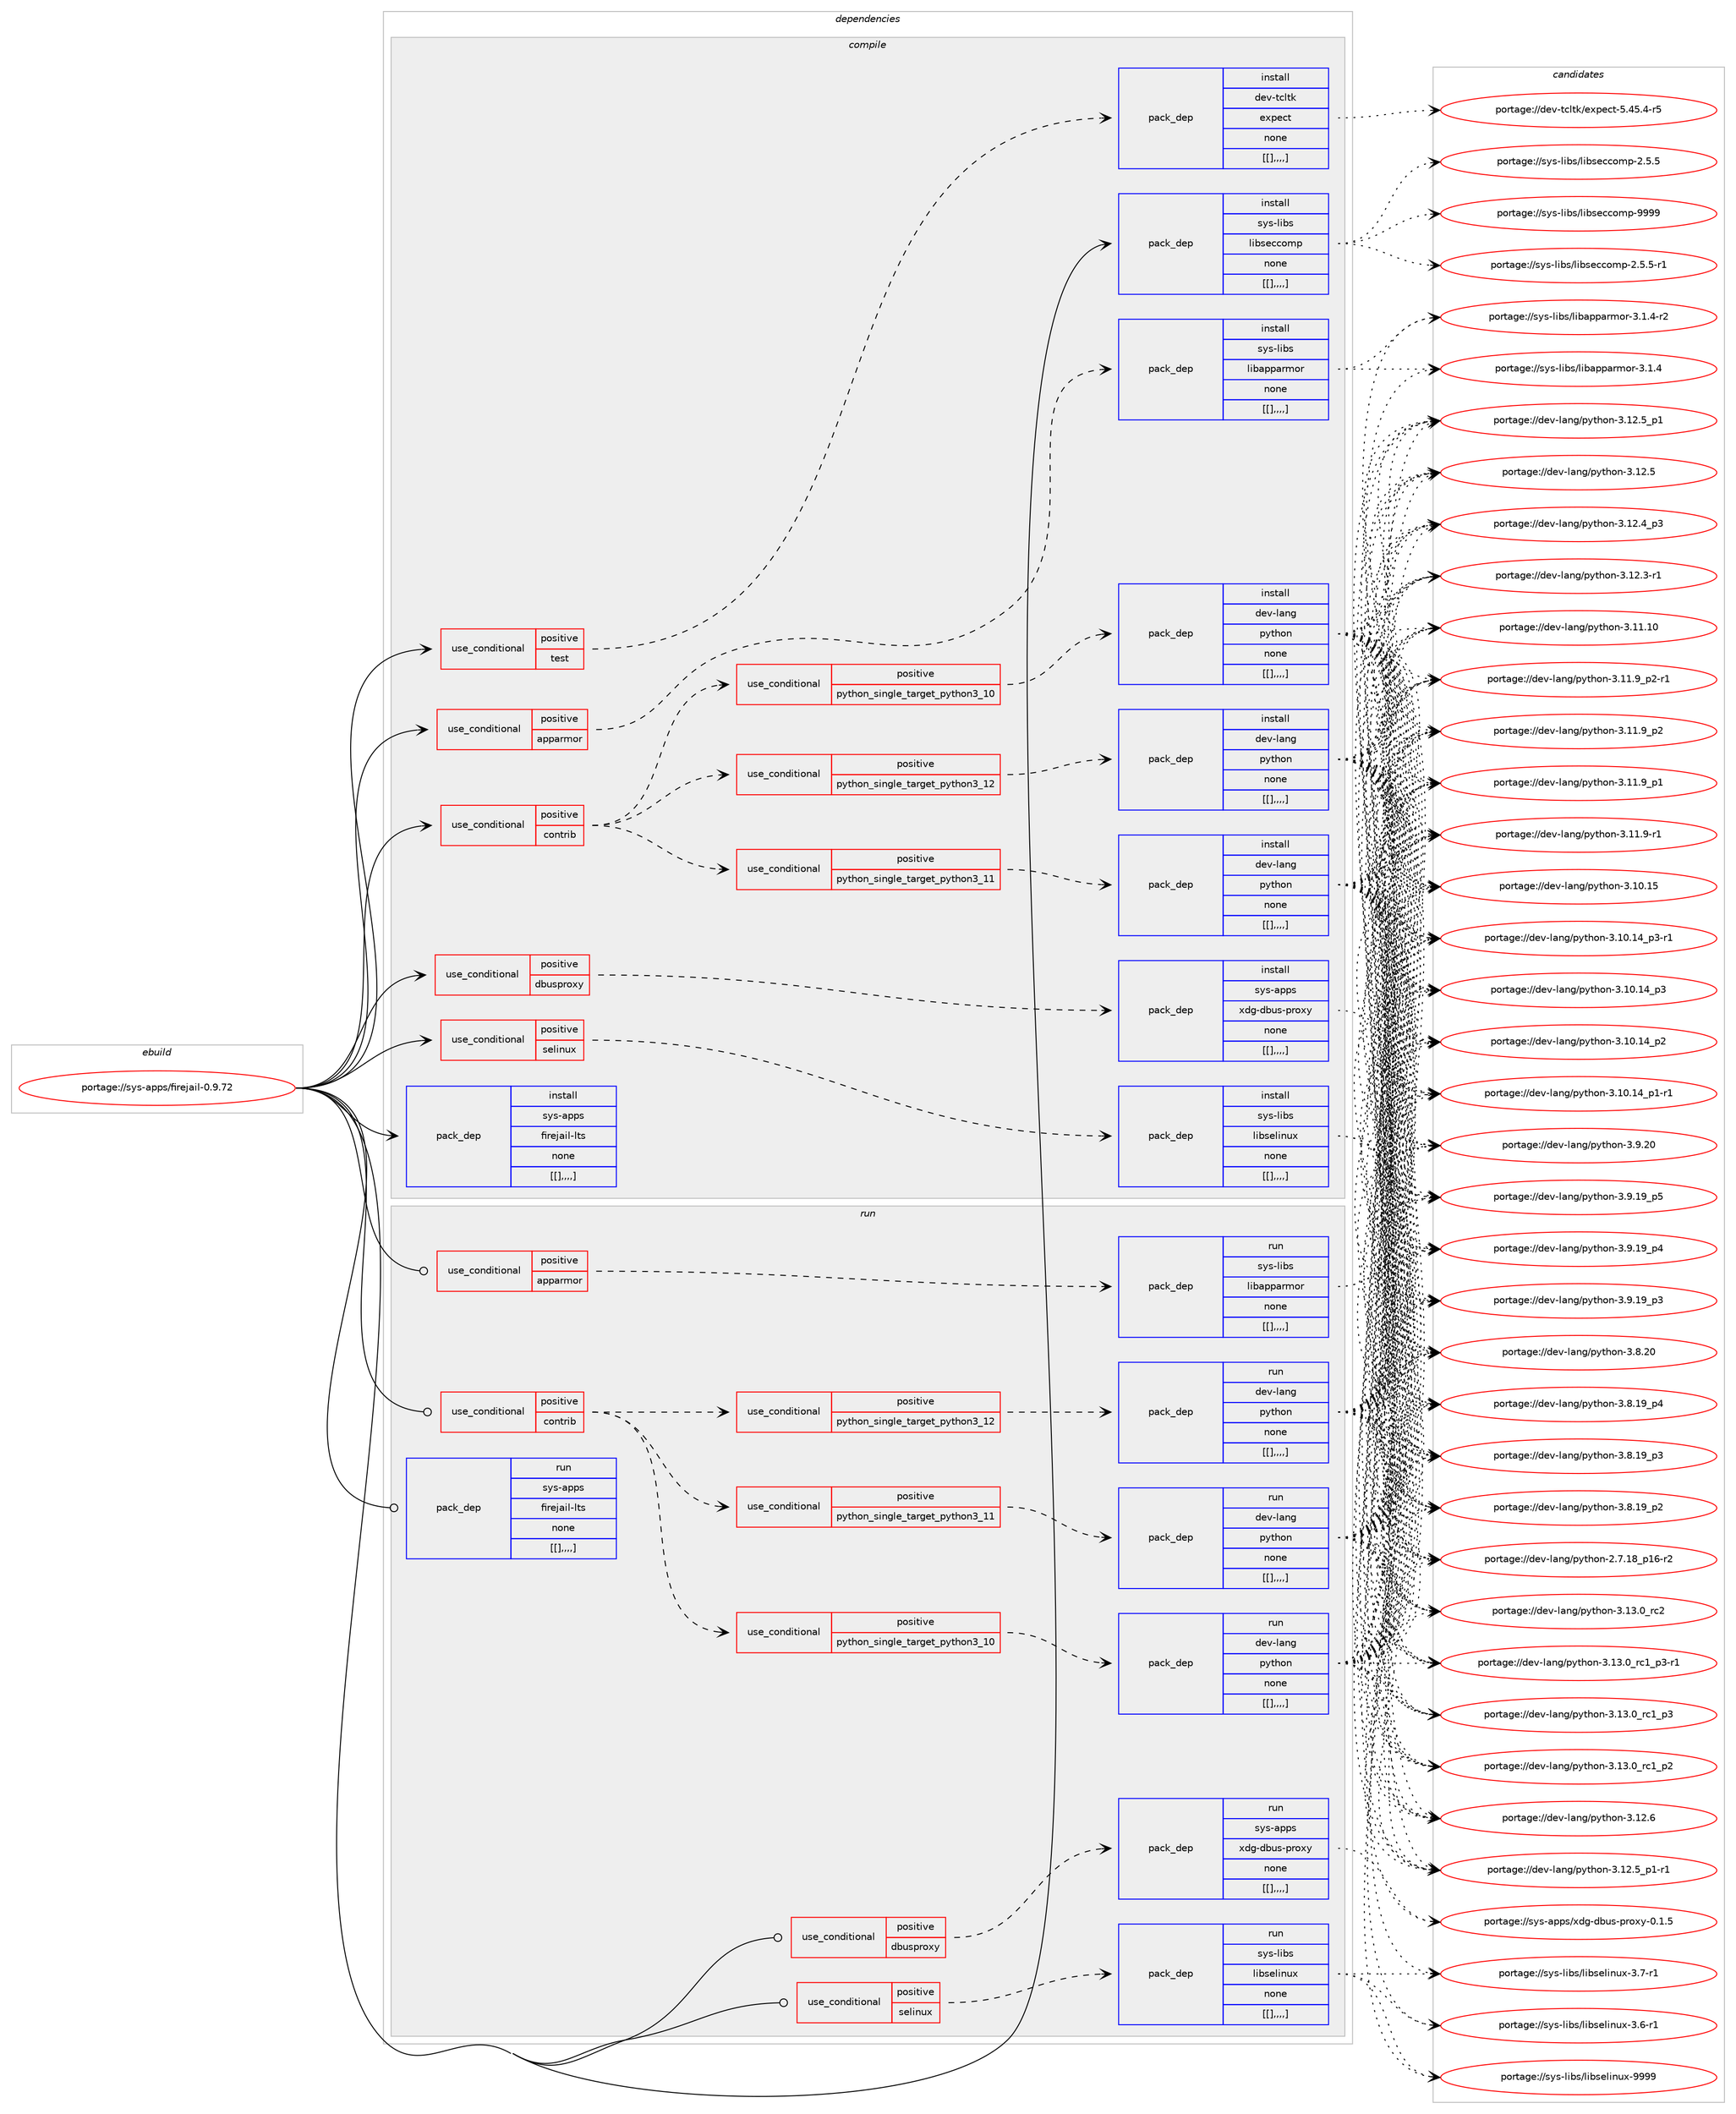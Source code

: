 digraph prolog {

# *************
# Graph options
# *************

newrank=true;
concentrate=true;
compound=true;
graph [rankdir=LR,fontname=Helvetica,fontsize=10,ranksep=1.5];#, ranksep=2.5, nodesep=0.2];
edge  [arrowhead=vee];
node  [fontname=Helvetica,fontsize=10];

# **********
# The ebuild
# **********

subgraph cluster_leftcol {
color=gray;
label=<<i>ebuild</i>>;
id [label="portage://sys-apps/firejail-0.9.72", color=red, width=4, href="../sys-apps/firejail-0.9.72.svg"];
}

# ****************
# The dependencies
# ****************

subgraph cluster_midcol {
color=gray;
label=<<i>dependencies</i>>;
subgraph cluster_compile {
fillcolor="#eeeeee";
style=filled;
label=<<i>compile</i>>;
subgraph cond114708 {
dependency435465 [label=<<TABLE BORDER="0" CELLBORDER="1" CELLSPACING="0" CELLPADDING="4"><TR><TD ROWSPAN="3" CELLPADDING="10">use_conditional</TD></TR><TR><TD>positive</TD></TR><TR><TD>apparmor</TD></TR></TABLE>>, shape=none, color=red];
subgraph pack317706 {
dependency435466 [label=<<TABLE BORDER="0" CELLBORDER="1" CELLSPACING="0" CELLPADDING="4" WIDTH="220"><TR><TD ROWSPAN="6" CELLPADDING="30">pack_dep</TD></TR><TR><TD WIDTH="110">install</TD></TR><TR><TD>sys-libs</TD></TR><TR><TD>libapparmor</TD></TR><TR><TD>none</TD></TR><TR><TD>[[],,,,]</TD></TR></TABLE>>, shape=none, color=blue];
}
dependency435465:e -> dependency435466:w [weight=20,style="dashed",arrowhead="vee"];
}
id:e -> dependency435465:w [weight=20,style="solid",arrowhead="vee"];
subgraph cond114709 {
dependency435467 [label=<<TABLE BORDER="0" CELLBORDER="1" CELLSPACING="0" CELLPADDING="4"><TR><TD ROWSPAN="3" CELLPADDING="10">use_conditional</TD></TR><TR><TD>positive</TD></TR><TR><TD>contrib</TD></TR></TABLE>>, shape=none, color=red];
subgraph cond114710 {
dependency435468 [label=<<TABLE BORDER="0" CELLBORDER="1" CELLSPACING="0" CELLPADDING="4"><TR><TD ROWSPAN="3" CELLPADDING="10">use_conditional</TD></TR><TR><TD>positive</TD></TR><TR><TD>python_single_target_python3_10</TD></TR></TABLE>>, shape=none, color=red];
subgraph pack317707 {
dependency435469 [label=<<TABLE BORDER="0" CELLBORDER="1" CELLSPACING="0" CELLPADDING="4" WIDTH="220"><TR><TD ROWSPAN="6" CELLPADDING="30">pack_dep</TD></TR><TR><TD WIDTH="110">install</TD></TR><TR><TD>dev-lang</TD></TR><TR><TD>python</TD></TR><TR><TD>none</TD></TR><TR><TD>[[],,,,]</TD></TR></TABLE>>, shape=none, color=blue];
}
dependency435468:e -> dependency435469:w [weight=20,style="dashed",arrowhead="vee"];
}
dependency435467:e -> dependency435468:w [weight=20,style="dashed",arrowhead="vee"];
subgraph cond114711 {
dependency435470 [label=<<TABLE BORDER="0" CELLBORDER="1" CELLSPACING="0" CELLPADDING="4"><TR><TD ROWSPAN="3" CELLPADDING="10">use_conditional</TD></TR><TR><TD>positive</TD></TR><TR><TD>python_single_target_python3_11</TD></TR></TABLE>>, shape=none, color=red];
subgraph pack317708 {
dependency435471 [label=<<TABLE BORDER="0" CELLBORDER="1" CELLSPACING="0" CELLPADDING="4" WIDTH="220"><TR><TD ROWSPAN="6" CELLPADDING="30">pack_dep</TD></TR><TR><TD WIDTH="110">install</TD></TR><TR><TD>dev-lang</TD></TR><TR><TD>python</TD></TR><TR><TD>none</TD></TR><TR><TD>[[],,,,]</TD></TR></TABLE>>, shape=none, color=blue];
}
dependency435470:e -> dependency435471:w [weight=20,style="dashed",arrowhead="vee"];
}
dependency435467:e -> dependency435470:w [weight=20,style="dashed",arrowhead="vee"];
subgraph cond114712 {
dependency435472 [label=<<TABLE BORDER="0" CELLBORDER="1" CELLSPACING="0" CELLPADDING="4"><TR><TD ROWSPAN="3" CELLPADDING="10">use_conditional</TD></TR><TR><TD>positive</TD></TR><TR><TD>python_single_target_python3_12</TD></TR></TABLE>>, shape=none, color=red];
subgraph pack317709 {
dependency435473 [label=<<TABLE BORDER="0" CELLBORDER="1" CELLSPACING="0" CELLPADDING="4" WIDTH="220"><TR><TD ROWSPAN="6" CELLPADDING="30">pack_dep</TD></TR><TR><TD WIDTH="110">install</TD></TR><TR><TD>dev-lang</TD></TR><TR><TD>python</TD></TR><TR><TD>none</TD></TR><TR><TD>[[],,,,]</TD></TR></TABLE>>, shape=none, color=blue];
}
dependency435472:e -> dependency435473:w [weight=20,style="dashed",arrowhead="vee"];
}
dependency435467:e -> dependency435472:w [weight=20,style="dashed",arrowhead="vee"];
}
id:e -> dependency435467:w [weight=20,style="solid",arrowhead="vee"];
subgraph cond114713 {
dependency435474 [label=<<TABLE BORDER="0" CELLBORDER="1" CELLSPACING="0" CELLPADDING="4"><TR><TD ROWSPAN="3" CELLPADDING="10">use_conditional</TD></TR><TR><TD>positive</TD></TR><TR><TD>dbusproxy</TD></TR></TABLE>>, shape=none, color=red];
subgraph pack317710 {
dependency435475 [label=<<TABLE BORDER="0" CELLBORDER="1" CELLSPACING="0" CELLPADDING="4" WIDTH="220"><TR><TD ROWSPAN="6" CELLPADDING="30">pack_dep</TD></TR><TR><TD WIDTH="110">install</TD></TR><TR><TD>sys-apps</TD></TR><TR><TD>xdg-dbus-proxy</TD></TR><TR><TD>none</TD></TR><TR><TD>[[],,,,]</TD></TR></TABLE>>, shape=none, color=blue];
}
dependency435474:e -> dependency435475:w [weight=20,style="dashed",arrowhead="vee"];
}
id:e -> dependency435474:w [weight=20,style="solid",arrowhead="vee"];
subgraph cond114714 {
dependency435476 [label=<<TABLE BORDER="0" CELLBORDER="1" CELLSPACING="0" CELLPADDING="4"><TR><TD ROWSPAN="3" CELLPADDING="10">use_conditional</TD></TR><TR><TD>positive</TD></TR><TR><TD>selinux</TD></TR></TABLE>>, shape=none, color=red];
subgraph pack317711 {
dependency435477 [label=<<TABLE BORDER="0" CELLBORDER="1" CELLSPACING="0" CELLPADDING="4" WIDTH="220"><TR><TD ROWSPAN="6" CELLPADDING="30">pack_dep</TD></TR><TR><TD WIDTH="110">install</TD></TR><TR><TD>sys-libs</TD></TR><TR><TD>libselinux</TD></TR><TR><TD>none</TD></TR><TR><TD>[[],,,,]</TD></TR></TABLE>>, shape=none, color=blue];
}
dependency435476:e -> dependency435477:w [weight=20,style="dashed",arrowhead="vee"];
}
id:e -> dependency435476:w [weight=20,style="solid",arrowhead="vee"];
subgraph cond114715 {
dependency435478 [label=<<TABLE BORDER="0" CELLBORDER="1" CELLSPACING="0" CELLPADDING="4"><TR><TD ROWSPAN="3" CELLPADDING="10">use_conditional</TD></TR><TR><TD>positive</TD></TR><TR><TD>test</TD></TR></TABLE>>, shape=none, color=red];
subgraph pack317712 {
dependency435479 [label=<<TABLE BORDER="0" CELLBORDER="1" CELLSPACING="0" CELLPADDING="4" WIDTH="220"><TR><TD ROWSPAN="6" CELLPADDING="30">pack_dep</TD></TR><TR><TD WIDTH="110">install</TD></TR><TR><TD>dev-tcltk</TD></TR><TR><TD>expect</TD></TR><TR><TD>none</TD></TR><TR><TD>[[],,,,]</TD></TR></TABLE>>, shape=none, color=blue];
}
dependency435478:e -> dependency435479:w [weight=20,style="dashed",arrowhead="vee"];
}
id:e -> dependency435478:w [weight=20,style="solid",arrowhead="vee"];
subgraph pack317713 {
dependency435480 [label=<<TABLE BORDER="0" CELLBORDER="1" CELLSPACING="0" CELLPADDING="4" WIDTH="220"><TR><TD ROWSPAN="6" CELLPADDING="30">pack_dep</TD></TR><TR><TD WIDTH="110">install</TD></TR><TR><TD>sys-libs</TD></TR><TR><TD>libseccomp</TD></TR><TR><TD>none</TD></TR><TR><TD>[[],,,,]</TD></TR></TABLE>>, shape=none, color=blue];
}
id:e -> dependency435480:w [weight=20,style="solid",arrowhead="vee"];
subgraph pack317714 {
dependency435481 [label=<<TABLE BORDER="0" CELLBORDER="1" CELLSPACING="0" CELLPADDING="4" WIDTH="220"><TR><TD ROWSPAN="6" CELLPADDING="30">pack_dep</TD></TR><TR><TD WIDTH="110">install</TD></TR><TR><TD>sys-apps</TD></TR><TR><TD>firejail-lts</TD></TR><TR><TD>none</TD></TR><TR><TD>[[],,,,]</TD></TR></TABLE>>, shape=none, color=blue];
}
id:e -> dependency435481:w [weight=20,style="solid",arrowhead="vee"];
}
subgraph cluster_compileandrun {
fillcolor="#eeeeee";
style=filled;
label=<<i>compile and run</i>>;
}
subgraph cluster_run {
fillcolor="#eeeeee";
style=filled;
label=<<i>run</i>>;
subgraph cond114716 {
dependency435482 [label=<<TABLE BORDER="0" CELLBORDER="1" CELLSPACING="0" CELLPADDING="4"><TR><TD ROWSPAN="3" CELLPADDING="10">use_conditional</TD></TR><TR><TD>positive</TD></TR><TR><TD>apparmor</TD></TR></TABLE>>, shape=none, color=red];
subgraph pack317715 {
dependency435483 [label=<<TABLE BORDER="0" CELLBORDER="1" CELLSPACING="0" CELLPADDING="4" WIDTH="220"><TR><TD ROWSPAN="6" CELLPADDING="30">pack_dep</TD></TR><TR><TD WIDTH="110">run</TD></TR><TR><TD>sys-libs</TD></TR><TR><TD>libapparmor</TD></TR><TR><TD>none</TD></TR><TR><TD>[[],,,,]</TD></TR></TABLE>>, shape=none, color=blue];
}
dependency435482:e -> dependency435483:w [weight=20,style="dashed",arrowhead="vee"];
}
id:e -> dependency435482:w [weight=20,style="solid",arrowhead="odot"];
subgraph cond114717 {
dependency435484 [label=<<TABLE BORDER="0" CELLBORDER="1" CELLSPACING="0" CELLPADDING="4"><TR><TD ROWSPAN="3" CELLPADDING="10">use_conditional</TD></TR><TR><TD>positive</TD></TR><TR><TD>contrib</TD></TR></TABLE>>, shape=none, color=red];
subgraph cond114718 {
dependency435485 [label=<<TABLE BORDER="0" CELLBORDER="1" CELLSPACING="0" CELLPADDING="4"><TR><TD ROWSPAN="3" CELLPADDING="10">use_conditional</TD></TR><TR><TD>positive</TD></TR><TR><TD>python_single_target_python3_10</TD></TR></TABLE>>, shape=none, color=red];
subgraph pack317716 {
dependency435486 [label=<<TABLE BORDER="0" CELLBORDER="1" CELLSPACING="0" CELLPADDING="4" WIDTH="220"><TR><TD ROWSPAN="6" CELLPADDING="30">pack_dep</TD></TR><TR><TD WIDTH="110">run</TD></TR><TR><TD>dev-lang</TD></TR><TR><TD>python</TD></TR><TR><TD>none</TD></TR><TR><TD>[[],,,,]</TD></TR></TABLE>>, shape=none, color=blue];
}
dependency435485:e -> dependency435486:w [weight=20,style="dashed",arrowhead="vee"];
}
dependency435484:e -> dependency435485:w [weight=20,style="dashed",arrowhead="vee"];
subgraph cond114719 {
dependency435487 [label=<<TABLE BORDER="0" CELLBORDER="1" CELLSPACING="0" CELLPADDING="4"><TR><TD ROWSPAN="3" CELLPADDING="10">use_conditional</TD></TR><TR><TD>positive</TD></TR><TR><TD>python_single_target_python3_11</TD></TR></TABLE>>, shape=none, color=red];
subgraph pack317717 {
dependency435488 [label=<<TABLE BORDER="0" CELLBORDER="1" CELLSPACING="0" CELLPADDING="4" WIDTH="220"><TR><TD ROWSPAN="6" CELLPADDING="30">pack_dep</TD></TR><TR><TD WIDTH="110">run</TD></TR><TR><TD>dev-lang</TD></TR><TR><TD>python</TD></TR><TR><TD>none</TD></TR><TR><TD>[[],,,,]</TD></TR></TABLE>>, shape=none, color=blue];
}
dependency435487:e -> dependency435488:w [weight=20,style="dashed",arrowhead="vee"];
}
dependency435484:e -> dependency435487:w [weight=20,style="dashed",arrowhead="vee"];
subgraph cond114720 {
dependency435489 [label=<<TABLE BORDER="0" CELLBORDER="1" CELLSPACING="0" CELLPADDING="4"><TR><TD ROWSPAN="3" CELLPADDING="10">use_conditional</TD></TR><TR><TD>positive</TD></TR><TR><TD>python_single_target_python3_12</TD></TR></TABLE>>, shape=none, color=red];
subgraph pack317718 {
dependency435490 [label=<<TABLE BORDER="0" CELLBORDER="1" CELLSPACING="0" CELLPADDING="4" WIDTH="220"><TR><TD ROWSPAN="6" CELLPADDING="30">pack_dep</TD></TR><TR><TD WIDTH="110">run</TD></TR><TR><TD>dev-lang</TD></TR><TR><TD>python</TD></TR><TR><TD>none</TD></TR><TR><TD>[[],,,,]</TD></TR></TABLE>>, shape=none, color=blue];
}
dependency435489:e -> dependency435490:w [weight=20,style="dashed",arrowhead="vee"];
}
dependency435484:e -> dependency435489:w [weight=20,style="dashed",arrowhead="vee"];
}
id:e -> dependency435484:w [weight=20,style="solid",arrowhead="odot"];
subgraph cond114721 {
dependency435491 [label=<<TABLE BORDER="0" CELLBORDER="1" CELLSPACING="0" CELLPADDING="4"><TR><TD ROWSPAN="3" CELLPADDING="10">use_conditional</TD></TR><TR><TD>positive</TD></TR><TR><TD>dbusproxy</TD></TR></TABLE>>, shape=none, color=red];
subgraph pack317719 {
dependency435492 [label=<<TABLE BORDER="0" CELLBORDER="1" CELLSPACING="0" CELLPADDING="4" WIDTH="220"><TR><TD ROWSPAN="6" CELLPADDING="30">pack_dep</TD></TR><TR><TD WIDTH="110">run</TD></TR><TR><TD>sys-apps</TD></TR><TR><TD>xdg-dbus-proxy</TD></TR><TR><TD>none</TD></TR><TR><TD>[[],,,,]</TD></TR></TABLE>>, shape=none, color=blue];
}
dependency435491:e -> dependency435492:w [weight=20,style="dashed",arrowhead="vee"];
}
id:e -> dependency435491:w [weight=20,style="solid",arrowhead="odot"];
subgraph cond114722 {
dependency435493 [label=<<TABLE BORDER="0" CELLBORDER="1" CELLSPACING="0" CELLPADDING="4"><TR><TD ROWSPAN="3" CELLPADDING="10">use_conditional</TD></TR><TR><TD>positive</TD></TR><TR><TD>selinux</TD></TR></TABLE>>, shape=none, color=red];
subgraph pack317720 {
dependency435494 [label=<<TABLE BORDER="0" CELLBORDER="1" CELLSPACING="0" CELLPADDING="4" WIDTH="220"><TR><TD ROWSPAN="6" CELLPADDING="30">pack_dep</TD></TR><TR><TD WIDTH="110">run</TD></TR><TR><TD>sys-libs</TD></TR><TR><TD>libselinux</TD></TR><TR><TD>none</TD></TR><TR><TD>[[],,,,]</TD></TR></TABLE>>, shape=none, color=blue];
}
dependency435493:e -> dependency435494:w [weight=20,style="dashed",arrowhead="vee"];
}
id:e -> dependency435493:w [weight=20,style="solid",arrowhead="odot"];
subgraph pack317721 {
dependency435495 [label=<<TABLE BORDER="0" CELLBORDER="1" CELLSPACING="0" CELLPADDING="4" WIDTH="220"><TR><TD ROWSPAN="6" CELLPADDING="30">pack_dep</TD></TR><TR><TD WIDTH="110">run</TD></TR><TR><TD>sys-apps</TD></TR><TR><TD>firejail-lts</TD></TR><TR><TD>none</TD></TR><TR><TD>[[],,,,]</TD></TR></TABLE>>, shape=none, color=blue];
}
id:e -> dependency435495:w [weight=20,style="solid",arrowhead="odot"];
}
}

# **************
# The candidates
# **************

subgraph cluster_choices {
rank=same;
color=gray;
label=<<i>candidates</i>>;

subgraph choice317706 {
color=black;
nodesep=1;
choice1151211154510810598115471081059897112112971141091111144551464946524511450 [label="portage://sys-libs/libapparmor-3.1.4-r2", color=red, width=4,href="../sys-libs/libapparmor-3.1.4-r2.svg"];
choice115121115451081059811547108105989711211297114109111114455146494652 [label="portage://sys-libs/libapparmor-3.1.4", color=red, width=4,href="../sys-libs/libapparmor-3.1.4.svg"];
dependency435466:e -> choice1151211154510810598115471081059897112112971141091111144551464946524511450:w [style=dotted,weight="100"];
dependency435466:e -> choice115121115451081059811547108105989711211297114109111114455146494652:w [style=dotted,weight="100"];
}
subgraph choice317707 {
color=black;
nodesep=1;
choice10010111845108971101034711212111610411111045514649514648951149950 [label="portage://dev-lang/python-3.13.0_rc2", color=red, width=4,href="../dev-lang/python-3.13.0_rc2.svg"];
choice1001011184510897110103471121211161041111104551464951464895114994995112514511449 [label="portage://dev-lang/python-3.13.0_rc1_p3-r1", color=red, width=4,href="../dev-lang/python-3.13.0_rc1_p3-r1.svg"];
choice100101118451089711010347112121116104111110455146495146489511499499511251 [label="portage://dev-lang/python-3.13.0_rc1_p3", color=red, width=4,href="../dev-lang/python-3.13.0_rc1_p3.svg"];
choice100101118451089711010347112121116104111110455146495146489511499499511250 [label="portage://dev-lang/python-3.13.0_rc1_p2", color=red, width=4,href="../dev-lang/python-3.13.0_rc1_p2.svg"];
choice10010111845108971101034711212111610411111045514649504654 [label="portage://dev-lang/python-3.12.6", color=red, width=4,href="../dev-lang/python-3.12.6.svg"];
choice1001011184510897110103471121211161041111104551464950465395112494511449 [label="portage://dev-lang/python-3.12.5_p1-r1", color=red, width=4,href="../dev-lang/python-3.12.5_p1-r1.svg"];
choice100101118451089711010347112121116104111110455146495046539511249 [label="portage://dev-lang/python-3.12.5_p1", color=red, width=4,href="../dev-lang/python-3.12.5_p1.svg"];
choice10010111845108971101034711212111610411111045514649504653 [label="portage://dev-lang/python-3.12.5", color=red, width=4,href="../dev-lang/python-3.12.5.svg"];
choice100101118451089711010347112121116104111110455146495046529511251 [label="portage://dev-lang/python-3.12.4_p3", color=red, width=4,href="../dev-lang/python-3.12.4_p3.svg"];
choice100101118451089711010347112121116104111110455146495046514511449 [label="portage://dev-lang/python-3.12.3-r1", color=red, width=4,href="../dev-lang/python-3.12.3-r1.svg"];
choice1001011184510897110103471121211161041111104551464949464948 [label="portage://dev-lang/python-3.11.10", color=red, width=4,href="../dev-lang/python-3.11.10.svg"];
choice1001011184510897110103471121211161041111104551464949465795112504511449 [label="portage://dev-lang/python-3.11.9_p2-r1", color=red, width=4,href="../dev-lang/python-3.11.9_p2-r1.svg"];
choice100101118451089711010347112121116104111110455146494946579511250 [label="portage://dev-lang/python-3.11.9_p2", color=red, width=4,href="../dev-lang/python-3.11.9_p2.svg"];
choice100101118451089711010347112121116104111110455146494946579511249 [label="portage://dev-lang/python-3.11.9_p1", color=red, width=4,href="../dev-lang/python-3.11.9_p1.svg"];
choice100101118451089711010347112121116104111110455146494946574511449 [label="portage://dev-lang/python-3.11.9-r1", color=red, width=4,href="../dev-lang/python-3.11.9-r1.svg"];
choice1001011184510897110103471121211161041111104551464948464953 [label="portage://dev-lang/python-3.10.15", color=red, width=4,href="../dev-lang/python-3.10.15.svg"];
choice100101118451089711010347112121116104111110455146494846495295112514511449 [label="portage://dev-lang/python-3.10.14_p3-r1", color=red, width=4,href="../dev-lang/python-3.10.14_p3-r1.svg"];
choice10010111845108971101034711212111610411111045514649484649529511251 [label="portage://dev-lang/python-3.10.14_p3", color=red, width=4,href="../dev-lang/python-3.10.14_p3.svg"];
choice10010111845108971101034711212111610411111045514649484649529511250 [label="portage://dev-lang/python-3.10.14_p2", color=red, width=4,href="../dev-lang/python-3.10.14_p2.svg"];
choice100101118451089711010347112121116104111110455146494846495295112494511449 [label="portage://dev-lang/python-3.10.14_p1-r1", color=red, width=4,href="../dev-lang/python-3.10.14_p1-r1.svg"];
choice10010111845108971101034711212111610411111045514657465048 [label="portage://dev-lang/python-3.9.20", color=red, width=4,href="../dev-lang/python-3.9.20.svg"];
choice100101118451089711010347112121116104111110455146574649579511253 [label="portage://dev-lang/python-3.9.19_p5", color=red, width=4,href="../dev-lang/python-3.9.19_p5.svg"];
choice100101118451089711010347112121116104111110455146574649579511252 [label="portage://dev-lang/python-3.9.19_p4", color=red, width=4,href="../dev-lang/python-3.9.19_p4.svg"];
choice100101118451089711010347112121116104111110455146574649579511251 [label="portage://dev-lang/python-3.9.19_p3", color=red, width=4,href="../dev-lang/python-3.9.19_p3.svg"];
choice10010111845108971101034711212111610411111045514656465048 [label="portage://dev-lang/python-3.8.20", color=red, width=4,href="../dev-lang/python-3.8.20.svg"];
choice100101118451089711010347112121116104111110455146564649579511252 [label="portage://dev-lang/python-3.8.19_p4", color=red, width=4,href="../dev-lang/python-3.8.19_p4.svg"];
choice100101118451089711010347112121116104111110455146564649579511251 [label="portage://dev-lang/python-3.8.19_p3", color=red, width=4,href="../dev-lang/python-3.8.19_p3.svg"];
choice100101118451089711010347112121116104111110455146564649579511250 [label="portage://dev-lang/python-3.8.19_p2", color=red, width=4,href="../dev-lang/python-3.8.19_p2.svg"];
choice100101118451089711010347112121116104111110455046554649569511249544511450 [label="portage://dev-lang/python-2.7.18_p16-r2", color=red, width=4,href="../dev-lang/python-2.7.18_p16-r2.svg"];
dependency435469:e -> choice10010111845108971101034711212111610411111045514649514648951149950:w [style=dotted,weight="100"];
dependency435469:e -> choice1001011184510897110103471121211161041111104551464951464895114994995112514511449:w [style=dotted,weight="100"];
dependency435469:e -> choice100101118451089711010347112121116104111110455146495146489511499499511251:w [style=dotted,weight="100"];
dependency435469:e -> choice100101118451089711010347112121116104111110455146495146489511499499511250:w [style=dotted,weight="100"];
dependency435469:e -> choice10010111845108971101034711212111610411111045514649504654:w [style=dotted,weight="100"];
dependency435469:e -> choice1001011184510897110103471121211161041111104551464950465395112494511449:w [style=dotted,weight="100"];
dependency435469:e -> choice100101118451089711010347112121116104111110455146495046539511249:w [style=dotted,weight="100"];
dependency435469:e -> choice10010111845108971101034711212111610411111045514649504653:w [style=dotted,weight="100"];
dependency435469:e -> choice100101118451089711010347112121116104111110455146495046529511251:w [style=dotted,weight="100"];
dependency435469:e -> choice100101118451089711010347112121116104111110455146495046514511449:w [style=dotted,weight="100"];
dependency435469:e -> choice1001011184510897110103471121211161041111104551464949464948:w [style=dotted,weight="100"];
dependency435469:e -> choice1001011184510897110103471121211161041111104551464949465795112504511449:w [style=dotted,weight="100"];
dependency435469:e -> choice100101118451089711010347112121116104111110455146494946579511250:w [style=dotted,weight="100"];
dependency435469:e -> choice100101118451089711010347112121116104111110455146494946579511249:w [style=dotted,weight="100"];
dependency435469:e -> choice100101118451089711010347112121116104111110455146494946574511449:w [style=dotted,weight="100"];
dependency435469:e -> choice1001011184510897110103471121211161041111104551464948464953:w [style=dotted,weight="100"];
dependency435469:e -> choice100101118451089711010347112121116104111110455146494846495295112514511449:w [style=dotted,weight="100"];
dependency435469:e -> choice10010111845108971101034711212111610411111045514649484649529511251:w [style=dotted,weight="100"];
dependency435469:e -> choice10010111845108971101034711212111610411111045514649484649529511250:w [style=dotted,weight="100"];
dependency435469:e -> choice100101118451089711010347112121116104111110455146494846495295112494511449:w [style=dotted,weight="100"];
dependency435469:e -> choice10010111845108971101034711212111610411111045514657465048:w [style=dotted,weight="100"];
dependency435469:e -> choice100101118451089711010347112121116104111110455146574649579511253:w [style=dotted,weight="100"];
dependency435469:e -> choice100101118451089711010347112121116104111110455146574649579511252:w [style=dotted,weight="100"];
dependency435469:e -> choice100101118451089711010347112121116104111110455146574649579511251:w [style=dotted,weight="100"];
dependency435469:e -> choice10010111845108971101034711212111610411111045514656465048:w [style=dotted,weight="100"];
dependency435469:e -> choice100101118451089711010347112121116104111110455146564649579511252:w [style=dotted,weight="100"];
dependency435469:e -> choice100101118451089711010347112121116104111110455146564649579511251:w [style=dotted,weight="100"];
dependency435469:e -> choice100101118451089711010347112121116104111110455146564649579511250:w [style=dotted,weight="100"];
dependency435469:e -> choice100101118451089711010347112121116104111110455046554649569511249544511450:w [style=dotted,weight="100"];
}
subgraph choice317708 {
color=black;
nodesep=1;
choice10010111845108971101034711212111610411111045514649514648951149950 [label="portage://dev-lang/python-3.13.0_rc2", color=red, width=4,href="../dev-lang/python-3.13.0_rc2.svg"];
choice1001011184510897110103471121211161041111104551464951464895114994995112514511449 [label="portage://dev-lang/python-3.13.0_rc1_p3-r1", color=red, width=4,href="../dev-lang/python-3.13.0_rc1_p3-r1.svg"];
choice100101118451089711010347112121116104111110455146495146489511499499511251 [label="portage://dev-lang/python-3.13.0_rc1_p3", color=red, width=4,href="../dev-lang/python-3.13.0_rc1_p3.svg"];
choice100101118451089711010347112121116104111110455146495146489511499499511250 [label="portage://dev-lang/python-3.13.0_rc1_p2", color=red, width=4,href="../dev-lang/python-3.13.0_rc1_p2.svg"];
choice10010111845108971101034711212111610411111045514649504654 [label="portage://dev-lang/python-3.12.6", color=red, width=4,href="../dev-lang/python-3.12.6.svg"];
choice1001011184510897110103471121211161041111104551464950465395112494511449 [label="portage://dev-lang/python-3.12.5_p1-r1", color=red, width=4,href="../dev-lang/python-3.12.5_p1-r1.svg"];
choice100101118451089711010347112121116104111110455146495046539511249 [label="portage://dev-lang/python-3.12.5_p1", color=red, width=4,href="../dev-lang/python-3.12.5_p1.svg"];
choice10010111845108971101034711212111610411111045514649504653 [label="portage://dev-lang/python-3.12.5", color=red, width=4,href="../dev-lang/python-3.12.5.svg"];
choice100101118451089711010347112121116104111110455146495046529511251 [label="portage://dev-lang/python-3.12.4_p3", color=red, width=4,href="../dev-lang/python-3.12.4_p3.svg"];
choice100101118451089711010347112121116104111110455146495046514511449 [label="portage://dev-lang/python-3.12.3-r1", color=red, width=4,href="../dev-lang/python-3.12.3-r1.svg"];
choice1001011184510897110103471121211161041111104551464949464948 [label="portage://dev-lang/python-3.11.10", color=red, width=4,href="../dev-lang/python-3.11.10.svg"];
choice1001011184510897110103471121211161041111104551464949465795112504511449 [label="portage://dev-lang/python-3.11.9_p2-r1", color=red, width=4,href="../dev-lang/python-3.11.9_p2-r1.svg"];
choice100101118451089711010347112121116104111110455146494946579511250 [label="portage://dev-lang/python-3.11.9_p2", color=red, width=4,href="../dev-lang/python-3.11.9_p2.svg"];
choice100101118451089711010347112121116104111110455146494946579511249 [label="portage://dev-lang/python-3.11.9_p1", color=red, width=4,href="../dev-lang/python-3.11.9_p1.svg"];
choice100101118451089711010347112121116104111110455146494946574511449 [label="portage://dev-lang/python-3.11.9-r1", color=red, width=4,href="../dev-lang/python-3.11.9-r1.svg"];
choice1001011184510897110103471121211161041111104551464948464953 [label="portage://dev-lang/python-3.10.15", color=red, width=4,href="../dev-lang/python-3.10.15.svg"];
choice100101118451089711010347112121116104111110455146494846495295112514511449 [label="portage://dev-lang/python-3.10.14_p3-r1", color=red, width=4,href="../dev-lang/python-3.10.14_p3-r1.svg"];
choice10010111845108971101034711212111610411111045514649484649529511251 [label="portage://dev-lang/python-3.10.14_p3", color=red, width=4,href="../dev-lang/python-3.10.14_p3.svg"];
choice10010111845108971101034711212111610411111045514649484649529511250 [label="portage://dev-lang/python-3.10.14_p2", color=red, width=4,href="../dev-lang/python-3.10.14_p2.svg"];
choice100101118451089711010347112121116104111110455146494846495295112494511449 [label="portage://dev-lang/python-3.10.14_p1-r1", color=red, width=4,href="../dev-lang/python-3.10.14_p1-r1.svg"];
choice10010111845108971101034711212111610411111045514657465048 [label="portage://dev-lang/python-3.9.20", color=red, width=4,href="../dev-lang/python-3.9.20.svg"];
choice100101118451089711010347112121116104111110455146574649579511253 [label="portage://dev-lang/python-3.9.19_p5", color=red, width=4,href="../dev-lang/python-3.9.19_p5.svg"];
choice100101118451089711010347112121116104111110455146574649579511252 [label="portage://dev-lang/python-3.9.19_p4", color=red, width=4,href="../dev-lang/python-3.9.19_p4.svg"];
choice100101118451089711010347112121116104111110455146574649579511251 [label="portage://dev-lang/python-3.9.19_p3", color=red, width=4,href="../dev-lang/python-3.9.19_p3.svg"];
choice10010111845108971101034711212111610411111045514656465048 [label="portage://dev-lang/python-3.8.20", color=red, width=4,href="../dev-lang/python-3.8.20.svg"];
choice100101118451089711010347112121116104111110455146564649579511252 [label="portage://dev-lang/python-3.8.19_p4", color=red, width=4,href="../dev-lang/python-3.8.19_p4.svg"];
choice100101118451089711010347112121116104111110455146564649579511251 [label="portage://dev-lang/python-3.8.19_p3", color=red, width=4,href="../dev-lang/python-3.8.19_p3.svg"];
choice100101118451089711010347112121116104111110455146564649579511250 [label="portage://dev-lang/python-3.8.19_p2", color=red, width=4,href="../dev-lang/python-3.8.19_p2.svg"];
choice100101118451089711010347112121116104111110455046554649569511249544511450 [label="portage://dev-lang/python-2.7.18_p16-r2", color=red, width=4,href="../dev-lang/python-2.7.18_p16-r2.svg"];
dependency435471:e -> choice10010111845108971101034711212111610411111045514649514648951149950:w [style=dotted,weight="100"];
dependency435471:e -> choice1001011184510897110103471121211161041111104551464951464895114994995112514511449:w [style=dotted,weight="100"];
dependency435471:e -> choice100101118451089711010347112121116104111110455146495146489511499499511251:w [style=dotted,weight="100"];
dependency435471:e -> choice100101118451089711010347112121116104111110455146495146489511499499511250:w [style=dotted,weight="100"];
dependency435471:e -> choice10010111845108971101034711212111610411111045514649504654:w [style=dotted,weight="100"];
dependency435471:e -> choice1001011184510897110103471121211161041111104551464950465395112494511449:w [style=dotted,weight="100"];
dependency435471:e -> choice100101118451089711010347112121116104111110455146495046539511249:w [style=dotted,weight="100"];
dependency435471:e -> choice10010111845108971101034711212111610411111045514649504653:w [style=dotted,weight="100"];
dependency435471:e -> choice100101118451089711010347112121116104111110455146495046529511251:w [style=dotted,weight="100"];
dependency435471:e -> choice100101118451089711010347112121116104111110455146495046514511449:w [style=dotted,weight="100"];
dependency435471:e -> choice1001011184510897110103471121211161041111104551464949464948:w [style=dotted,weight="100"];
dependency435471:e -> choice1001011184510897110103471121211161041111104551464949465795112504511449:w [style=dotted,weight="100"];
dependency435471:e -> choice100101118451089711010347112121116104111110455146494946579511250:w [style=dotted,weight="100"];
dependency435471:e -> choice100101118451089711010347112121116104111110455146494946579511249:w [style=dotted,weight="100"];
dependency435471:e -> choice100101118451089711010347112121116104111110455146494946574511449:w [style=dotted,weight="100"];
dependency435471:e -> choice1001011184510897110103471121211161041111104551464948464953:w [style=dotted,weight="100"];
dependency435471:e -> choice100101118451089711010347112121116104111110455146494846495295112514511449:w [style=dotted,weight="100"];
dependency435471:e -> choice10010111845108971101034711212111610411111045514649484649529511251:w [style=dotted,weight="100"];
dependency435471:e -> choice10010111845108971101034711212111610411111045514649484649529511250:w [style=dotted,weight="100"];
dependency435471:e -> choice100101118451089711010347112121116104111110455146494846495295112494511449:w [style=dotted,weight="100"];
dependency435471:e -> choice10010111845108971101034711212111610411111045514657465048:w [style=dotted,weight="100"];
dependency435471:e -> choice100101118451089711010347112121116104111110455146574649579511253:w [style=dotted,weight="100"];
dependency435471:e -> choice100101118451089711010347112121116104111110455146574649579511252:w [style=dotted,weight="100"];
dependency435471:e -> choice100101118451089711010347112121116104111110455146574649579511251:w [style=dotted,weight="100"];
dependency435471:e -> choice10010111845108971101034711212111610411111045514656465048:w [style=dotted,weight="100"];
dependency435471:e -> choice100101118451089711010347112121116104111110455146564649579511252:w [style=dotted,weight="100"];
dependency435471:e -> choice100101118451089711010347112121116104111110455146564649579511251:w [style=dotted,weight="100"];
dependency435471:e -> choice100101118451089711010347112121116104111110455146564649579511250:w [style=dotted,weight="100"];
dependency435471:e -> choice100101118451089711010347112121116104111110455046554649569511249544511450:w [style=dotted,weight="100"];
}
subgraph choice317709 {
color=black;
nodesep=1;
choice10010111845108971101034711212111610411111045514649514648951149950 [label="portage://dev-lang/python-3.13.0_rc2", color=red, width=4,href="../dev-lang/python-3.13.0_rc2.svg"];
choice1001011184510897110103471121211161041111104551464951464895114994995112514511449 [label="portage://dev-lang/python-3.13.0_rc1_p3-r1", color=red, width=4,href="../dev-lang/python-3.13.0_rc1_p3-r1.svg"];
choice100101118451089711010347112121116104111110455146495146489511499499511251 [label="portage://dev-lang/python-3.13.0_rc1_p3", color=red, width=4,href="../dev-lang/python-3.13.0_rc1_p3.svg"];
choice100101118451089711010347112121116104111110455146495146489511499499511250 [label="portage://dev-lang/python-3.13.0_rc1_p2", color=red, width=4,href="../dev-lang/python-3.13.0_rc1_p2.svg"];
choice10010111845108971101034711212111610411111045514649504654 [label="portage://dev-lang/python-3.12.6", color=red, width=4,href="../dev-lang/python-3.12.6.svg"];
choice1001011184510897110103471121211161041111104551464950465395112494511449 [label="portage://dev-lang/python-3.12.5_p1-r1", color=red, width=4,href="../dev-lang/python-3.12.5_p1-r1.svg"];
choice100101118451089711010347112121116104111110455146495046539511249 [label="portage://dev-lang/python-3.12.5_p1", color=red, width=4,href="../dev-lang/python-3.12.5_p1.svg"];
choice10010111845108971101034711212111610411111045514649504653 [label="portage://dev-lang/python-3.12.5", color=red, width=4,href="../dev-lang/python-3.12.5.svg"];
choice100101118451089711010347112121116104111110455146495046529511251 [label="portage://dev-lang/python-3.12.4_p3", color=red, width=4,href="../dev-lang/python-3.12.4_p3.svg"];
choice100101118451089711010347112121116104111110455146495046514511449 [label="portage://dev-lang/python-3.12.3-r1", color=red, width=4,href="../dev-lang/python-3.12.3-r1.svg"];
choice1001011184510897110103471121211161041111104551464949464948 [label="portage://dev-lang/python-3.11.10", color=red, width=4,href="../dev-lang/python-3.11.10.svg"];
choice1001011184510897110103471121211161041111104551464949465795112504511449 [label="portage://dev-lang/python-3.11.9_p2-r1", color=red, width=4,href="../dev-lang/python-3.11.9_p2-r1.svg"];
choice100101118451089711010347112121116104111110455146494946579511250 [label="portage://dev-lang/python-3.11.9_p2", color=red, width=4,href="../dev-lang/python-3.11.9_p2.svg"];
choice100101118451089711010347112121116104111110455146494946579511249 [label="portage://dev-lang/python-3.11.9_p1", color=red, width=4,href="../dev-lang/python-3.11.9_p1.svg"];
choice100101118451089711010347112121116104111110455146494946574511449 [label="portage://dev-lang/python-3.11.9-r1", color=red, width=4,href="../dev-lang/python-3.11.9-r1.svg"];
choice1001011184510897110103471121211161041111104551464948464953 [label="portage://dev-lang/python-3.10.15", color=red, width=4,href="../dev-lang/python-3.10.15.svg"];
choice100101118451089711010347112121116104111110455146494846495295112514511449 [label="portage://dev-lang/python-3.10.14_p3-r1", color=red, width=4,href="../dev-lang/python-3.10.14_p3-r1.svg"];
choice10010111845108971101034711212111610411111045514649484649529511251 [label="portage://dev-lang/python-3.10.14_p3", color=red, width=4,href="../dev-lang/python-3.10.14_p3.svg"];
choice10010111845108971101034711212111610411111045514649484649529511250 [label="portage://dev-lang/python-3.10.14_p2", color=red, width=4,href="../dev-lang/python-3.10.14_p2.svg"];
choice100101118451089711010347112121116104111110455146494846495295112494511449 [label="portage://dev-lang/python-3.10.14_p1-r1", color=red, width=4,href="../dev-lang/python-3.10.14_p1-r1.svg"];
choice10010111845108971101034711212111610411111045514657465048 [label="portage://dev-lang/python-3.9.20", color=red, width=4,href="../dev-lang/python-3.9.20.svg"];
choice100101118451089711010347112121116104111110455146574649579511253 [label="portage://dev-lang/python-3.9.19_p5", color=red, width=4,href="../dev-lang/python-3.9.19_p5.svg"];
choice100101118451089711010347112121116104111110455146574649579511252 [label="portage://dev-lang/python-3.9.19_p4", color=red, width=4,href="../dev-lang/python-3.9.19_p4.svg"];
choice100101118451089711010347112121116104111110455146574649579511251 [label="portage://dev-lang/python-3.9.19_p3", color=red, width=4,href="../dev-lang/python-3.9.19_p3.svg"];
choice10010111845108971101034711212111610411111045514656465048 [label="portage://dev-lang/python-3.8.20", color=red, width=4,href="../dev-lang/python-3.8.20.svg"];
choice100101118451089711010347112121116104111110455146564649579511252 [label="portage://dev-lang/python-3.8.19_p4", color=red, width=4,href="../dev-lang/python-3.8.19_p4.svg"];
choice100101118451089711010347112121116104111110455146564649579511251 [label="portage://dev-lang/python-3.8.19_p3", color=red, width=4,href="../dev-lang/python-3.8.19_p3.svg"];
choice100101118451089711010347112121116104111110455146564649579511250 [label="portage://dev-lang/python-3.8.19_p2", color=red, width=4,href="../dev-lang/python-3.8.19_p2.svg"];
choice100101118451089711010347112121116104111110455046554649569511249544511450 [label="portage://dev-lang/python-2.7.18_p16-r2", color=red, width=4,href="../dev-lang/python-2.7.18_p16-r2.svg"];
dependency435473:e -> choice10010111845108971101034711212111610411111045514649514648951149950:w [style=dotted,weight="100"];
dependency435473:e -> choice1001011184510897110103471121211161041111104551464951464895114994995112514511449:w [style=dotted,weight="100"];
dependency435473:e -> choice100101118451089711010347112121116104111110455146495146489511499499511251:w [style=dotted,weight="100"];
dependency435473:e -> choice100101118451089711010347112121116104111110455146495146489511499499511250:w [style=dotted,weight="100"];
dependency435473:e -> choice10010111845108971101034711212111610411111045514649504654:w [style=dotted,weight="100"];
dependency435473:e -> choice1001011184510897110103471121211161041111104551464950465395112494511449:w [style=dotted,weight="100"];
dependency435473:e -> choice100101118451089711010347112121116104111110455146495046539511249:w [style=dotted,weight="100"];
dependency435473:e -> choice10010111845108971101034711212111610411111045514649504653:w [style=dotted,weight="100"];
dependency435473:e -> choice100101118451089711010347112121116104111110455146495046529511251:w [style=dotted,weight="100"];
dependency435473:e -> choice100101118451089711010347112121116104111110455146495046514511449:w [style=dotted,weight="100"];
dependency435473:e -> choice1001011184510897110103471121211161041111104551464949464948:w [style=dotted,weight="100"];
dependency435473:e -> choice1001011184510897110103471121211161041111104551464949465795112504511449:w [style=dotted,weight="100"];
dependency435473:e -> choice100101118451089711010347112121116104111110455146494946579511250:w [style=dotted,weight="100"];
dependency435473:e -> choice100101118451089711010347112121116104111110455146494946579511249:w [style=dotted,weight="100"];
dependency435473:e -> choice100101118451089711010347112121116104111110455146494946574511449:w [style=dotted,weight="100"];
dependency435473:e -> choice1001011184510897110103471121211161041111104551464948464953:w [style=dotted,weight="100"];
dependency435473:e -> choice100101118451089711010347112121116104111110455146494846495295112514511449:w [style=dotted,weight="100"];
dependency435473:e -> choice10010111845108971101034711212111610411111045514649484649529511251:w [style=dotted,weight="100"];
dependency435473:e -> choice10010111845108971101034711212111610411111045514649484649529511250:w [style=dotted,weight="100"];
dependency435473:e -> choice100101118451089711010347112121116104111110455146494846495295112494511449:w [style=dotted,weight="100"];
dependency435473:e -> choice10010111845108971101034711212111610411111045514657465048:w [style=dotted,weight="100"];
dependency435473:e -> choice100101118451089711010347112121116104111110455146574649579511253:w [style=dotted,weight="100"];
dependency435473:e -> choice100101118451089711010347112121116104111110455146574649579511252:w [style=dotted,weight="100"];
dependency435473:e -> choice100101118451089711010347112121116104111110455146574649579511251:w [style=dotted,weight="100"];
dependency435473:e -> choice10010111845108971101034711212111610411111045514656465048:w [style=dotted,weight="100"];
dependency435473:e -> choice100101118451089711010347112121116104111110455146564649579511252:w [style=dotted,weight="100"];
dependency435473:e -> choice100101118451089711010347112121116104111110455146564649579511251:w [style=dotted,weight="100"];
dependency435473:e -> choice100101118451089711010347112121116104111110455146564649579511250:w [style=dotted,weight="100"];
dependency435473:e -> choice100101118451089711010347112121116104111110455046554649569511249544511450:w [style=dotted,weight="100"];
}
subgraph choice317710 {
color=black;
nodesep=1;
choice115121115459711211211547120100103451009811711545112114111120121454846494653 [label="portage://sys-apps/xdg-dbus-proxy-0.1.5", color=red, width=4,href="../sys-apps/xdg-dbus-proxy-0.1.5.svg"];
dependency435475:e -> choice115121115459711211211547120100103451009811711545112114111120121454846494653:w [style=dotted,weight="100"];
}
subgraph choice317711 {
color=black;
nodesep=1;
choice115121115451081059811547108105981151011081051101171204557575757 [label="portage://sys-libs/libselinux-9999", color=red, width=4,href="../sys-libs/libselinux-9999.svg"];
choice11512111545108105981154710810598115101108105110117120455146554511449 [label="portage://sys-libs/libselinux-3.7-r1", color=red, width=4,href="../sys-libs/libselinux-3.7-r1.svg"];
choice11512111545108105981154710810598115101108105110117120455146544511449 [label="portage://sys-libs/libselinux-3.6-r1", color=red, width=4,href="../sys-libs/libselinux-3.6-r1.svg"];
dependency435477:e -> choice115121115451081059811547108105981151011081051101171204557575757:w [style=dotted,weight="100"];
dependency435477:e -> choice11512111545108105981154710810598115101108105110117120455146554511449:w [style=dotted,weight="100"];
dependency435477:e -> choice11512111545108105981154710810598115101108105110117120455146544511449:w [style=dotted,weight="100"];
}
subgraph choice317712 {
color=black;
nodesep=1;
choice10010111845116991081161074710112011210199116455346525346524511453 [label="portage://dev-tcltk/expect-5.45.4-r5", color=red, width=4,href="../dev-tcltk/expect-5.45.4-r5.svg"];
dependency435479:e -> choice10010111845116991081161074710112011210199116455346525346524511453:w [style=dotted,weight="100"];
}
subgraph choice317713 {
color=black;
nodesep=1;
choice1151211154510810598115471081059811510199991111091124557575757 [label="portage://sys-libs/libseccomp-9999", color=red, width=4,href="../sys-libs/libseccomp-9999.svg"];
choice1151211154510810598115471081059811510199991111091124550465346534511449 [label="portage://sys-libs/libseccomp-2.5.5-r1", color=red, width=4,href="../sys-libs/libseccomp-2.5.5-r1.svg"];
choice115121115451081059811547108105981151019999111109112455046534653 [label="portage://sys-libs/libseccomp-2.5.5", color=red, width=4,href="../sys-libs/libseccomp-2.5.5.svg"];
dependency435480:e -> choice1151211154510810598115471081059811510199991111091124557575757:w [style=dotted,weight="100"];
dependency435480:e -> choice1151211154510810598115471081059811510199991111091124550465346534511449:w [style=dotted,weight="100"];
dependency435480:e -> choice115121115451081059811547108105981151019999111109112455046534653:w [style=dotted,weight="100"];
}
subgraph choice317714 {
color=black;
nodesep=1;
}
subgraph choice317715 {
color=black;
nodesep=1;
choice1151211154510810598115471081059897112112971141091111144551464946524511450 [label="portage://sys-libs/libapparmor-3.1.4-r2", color=red, width=4,href="../sys-libs/libapparmor-3.1.4-r2.svg"];
choice115121115451081059811547108105989711211297114109111114455146494652 [label="portage://sys-libs/libapparmor-3.1.4", color=red, width=4,href="../sys-libs/libapparmor-3.1.4.svg"];
dependency435483:e -> choice1151211154510810598115471081059897112112971141091111144551464946524511450:w [style=dotted,weight="100"];
dependency435483:e -> choice115121115451081059811547108105989711211297114109111114455146494652:w [style=dotted,weight="100"];
}
subgraph choice317716 {
color=black;
nodesep=1;
choice10010111845108971101034711212111610411111045514649514648951149950 [label="portage://dev-lang/python-3.13.0_rc2", color=red, width=4,href="../dev-lang/python-3.13.0_rc2.svg"];
choice1001011184510897110103471121211161041111104551464951464895114994995112514511449 [label="portage://dev-lang/python-3.13.0_rc1_p3-r1", color=red, width=4,href="../dev-lang/python-3.13.0_rc1_p3-r1.svg"];
choice100101118451089711010347112121116104111110455146495146489511499499511251 [label="portage://dev-lang/python-3.13.0_rc1_p3", color=red, width=4,href="../dev-lang/python-3.13.0_rc1_p3.svg"];
choice100101118451089711010347112121116104111110455146495146489511499499511250 [label="portage://dev-lang/python-3.13.0_rc1_p2", color=red, width=4,href="../dev-lang/python-3.13.0_rc1_p2.svg"];
choice10010111845108971101034711212111610411111045514649504654 [label="portage://dev-lang/python-3.12.6", color=red, width=4,href="../dev-lang/python-3.12.6.svg"];
choice1001011184510897110103471121211161041111104551464950465395112494511449 [label="portage://dev-lang/python-3.12.5_p1-r1", color=red, width=4,href="../dev-lang/python-3.12.5_p1-r1.svg"];
choice100101118451089711010347112121116104111110455146495046539511249 [label="portage://dev-lang/python-3.12.5_p1", color=red, width=4,href="../dev-lang/python-3.12.5_p1.svg"];
choice10010111845108971101034711212111610411111045514649504653 [label="portage://dev-lang/python-3.12.5", color=red, width=4,href="../dev-lang/python-3.12.5.svg"];
choice100101118451089711010347112121116104111110455146495046529511251 [label="portage://dev-lang/python-3.12.4_p3", color=red, width=4,href="../dev-lang/python-3.12.4_p3.svg"];
choice100101118451089711010347112121116104111110455146495046514511449 [label="portage://dev-lang/python-3.12.3-r1", color=red, width=4,href="../dev-lang/python-3.12.3-r1.svg"];
choice1001011184510897110103471121211161041111104551464949464948 [label="portage://dev-lang/python-3.11.10", color=red, width=4,href="../dev-lang/python-3.11.10.svg"];
choice1001011184510897110103471121211161041111104551464949465795112504511449 [label="portage://dev-lang/python-3.11.9_p2-r1", color=red, width=4,href="../dev-lang/python-3.11.9_p2-r1.svg"];
choice100101118451089711010347112121116104111110455146494946579511250 [label="portage://dev-lang/python-3.11.9_p2", color=red, width=4,href="../dev-lang/python-3.11.9_p2.svg"];
choice100101118451089711010347112121116104111110455146494946579511249 [label="portage://dev-lang/python-3.11.9_p1", color=red, width=4,href="../dev-lang/python-3.11.9_p1.svg"];
choice100101118451089711010347112121116104111110455146494946574511449 [label="portage://dev-lang/python-3.11.9-r1", color=red, width=4,href="../dev-lang/python-3.11.9-r1.svg"];
choice1001011184510897110103471121211161041111104551464948464953 [label="portage://dev-lang/python-3.10.15", color=red, width=4,href="../dev-lang/python-3.10.15.svg"];
choice100101118451089711010347112121116104111110455146494846495295112514511449 [label="portage://dev-lang/python-3.10.14_p3-r1", color=red, width=4,href="../dev-lang/python-3.10.14_p3-r1.svg"];
choice10010111845108971101034711212111610411111045514649484649529511251 [label="portage://dev-lang/python-3.10.14_p3", color=red, width=4,href="../dev-lang/python-3.10.14_p3.svg"];
choice10010111845108971101034711212111610411111045514649484649529511250 [label="portage://dev-lang/python-3.10.14_p2", color=red, width=4,href="../dev-lang/python-3.10.14_p2.svg"];
choice100101118451089711010347112121116104111110455146494846495295112494511449 [label="portage://dev-lang/python-3.10.14_p1-r1", color=red, width=4,href="../dev-lang/python-3.10.14_p1-r1.svg"];
choice10010111845108971101034711212111610411111045514657465048 [label="portage://dev-lang/python-3.9.20", color=red, width=4,href="../dev-lang/python-3.9.20.svg"];
choice100101118451089711010347112121116104111110455146574649579511253 [label="portage://dev-lang/python-3.9.19_p5", color=red, width=4,href="../dev-lang/python-3.9.19_p5.svg"];
choice100101118451089711010347112121116104111110455146574649579511252 [label="portage://dev-lang/python-3.9.19_p4", color=red, width=4,href="../dev-lang/python-3.9.19_p4.svg"];
choice100101118451089711010347112121116104111110455146574649579511251 [label="portage://dev-lang/python-3.9.19_p3", color=red, width=4,href="../dev-lang/python-3.9.19_p3.svg"];
choice10010111845108971101034711212111610411111045514656465048 [label="portage://dev-lang/python-3.8.20", color=red, width=4,href="../dev-lang/python-3.8.20.svg"];
choice100101118451089711010347112121116104111110455146564649579511252 [label="portage://dev-lang/python-3.8.19_p4", color=red, width=4,href="../dev-lang/python-3.8.19_p4.svg"];
choice100101118451089711010347112121116104111110455146564649579511251 [label="portage://dev-lang/python-3.8.19_p3", color=red, width=4,href="../dev-lang/python-3.8.19_p3.svg"];
choice100101118451089711010347112121116104111110455146564649579511250 [label="portage://dev-lang/python-3.8.19_p2", color=red, width=4,href="../dev-lang/python-3.8.19_p2.svg"];
choice100101118451089711010347112121116104111110455046554649569511249544511450 [label="portage://dev-lang/python-2.7.18_p16-r2", color=red, width=4,href="../dev-lang/python-2.7.18_p16-r2.svg"];
dependency435486:e -> choice10010111845108971101034711212111610411111045514649514648951149950:w [style=dotted,weight="100"];
dependency435486:e -> choice1001011184510897110103471121211161041111104551464951464895114994995112514511449:w [style=dotted,weight="100"];
dependency435486:e -> choice100101118451089711010347112121116104111110455146495146489511499499511251:w [style=dotted,weight="100"];
dependency435486:e -> choice100101118451089711010347112121116104111110455146495146489511499499511250:w [style=dotted,weight="100"];
dependency435486:e -> choice10010111845108971101034711212111610411111045514649504654:w [style=dotted,weight="100"];
dependency435486:e -> choice1001011184510897110103471121211161041111104551464950465395112494511449:w [style=dotted,weight="100"];
dependency435486:e -> choice100101118451089711010347112121116104111110455146495046539511249:w [style=dotted,weight="100"];
dependency435486:e -> choice10010111845108971101034711212111610411111045514649504653:w [style=dotted,weight="100"];
dependency435486:e -> choice100101118451089711010347112121116104111110455146495046529511251:w [style=dotted,weight="100"];
dependency435486:e -> choice100101118451089711010347112121116104111110455146495046514511449:w [style=dotted,weight="100"];
dependency435486:e -> choice1001011184510897110103471121211161041111104551464949464948:w [style=dotted,weight="100"];
dependency435486:e -> choice1001011184510897110103471121211161041111104551464949465795112504511449:w [style=dotted,weight="100"];
dependency435486:e -> choice100101118451089711010347112121116104111110455146494946579511250:w [style=dotted,weight="100"];
dependency435486:e -> choice100101118451089711010347112121116104111110455146494946579511249:w [style=dotted,weight="100"];
dependency435486:e -> choice100101118451089711010347112121116104111110455146494946574511449:w [style=dotted,weight="100"];
dependency435486:e -> choice1001011184510897110103471121211161041111104551464948464953:w [style=dotted,weight="100"];
dependency435486:e -> choice100101118451089711010347112121116104111110455146494846495295112514511449:w [style=dotted,weight="100"];
dependency435486:e -> choice10010111845108971101034711212111610411111045514649484649529511251:w [style=dotted,weight="100"];
dependency435486:e -> choice10010111845108971101034711212111610411111045514649484649529511250:w [style=dotted,weight="100"];
dependency435486:e -> choice100101118451089711010347112121116104111110455146494846495295112494511449:w [style=dotted,weight="100"];
dependency435486:e -> choice10010111845108971101034711212111610411111045514657465048:w [style=dotted,weight="100"];
dependency435486:e -> choice100101118451089711010347112121116104111110455146574649579511253:w [style=dotted,weight="100"];
dependency435486:e -> choice100101118451089711010347112121116104111110455146574649579511252:w [style=dotted,weight="100"];
dependency435486:e -> choice100101118451089711010347112121116104111110455146574649579511251:w [style=dotted,weight="100"];
dependency435486:e -> choice10010111845108971101034711212111610411111045514656465048:w [style=dotted,weight="100"];
dependency435486:e -> choice100101118451089711010347112121116104111110455146564649579511252:w [style=dotted,weight="100"];
dependency435486:e -> choice100101118451089711010347112121116104111110455146564649579511251:w [style=dotted,weight="100"];
dependency435486:e -> choice100101118451089711010347112121116104111110455146564649579511250:w [style=dotted,weight="100"];
dependency435486:e -> choice100101118451089711010347112121116104111110455046554649569511249544511450:w [style=dotted,weight="100"];
}
subgraph choice317717 {
color=black;
nodesep=1;
choice10010111845108971101034711212111610411111045514649514648951149950 [label="portage://dev-lang/python-3.13.0_rc2", color=red, width=4,href="../dev-lang/python-3.13.0_rc2.svg"];
choice1001011184510897110103471121211161041111104551464951464895114994995112514511449 [label="portage://dev-lang/python-3.13.0_rc1_p3-r1", color=red, width=4,href="../dev-lang/python-3.13.0_rc1_p3-r1.svg"];
choice100101118451089711010347112121116104111110455146495146489511499499511251 [label="portage://dev-lang/python-3.13.0_rc1_p3", color=red, width=4,href="../dev-lang/python-3.13.0_rc1_p3.svg"];
choice100101118451089711010347112121116104111110455146495146489511499499511250 [label="portage://dev-lang/python-3.13.0_rc1_p2", color=red, width=4,href="../dev-lang/python-3.13.0_rc1_p2.svg"];
choice10010111845108971101034711212111610411111045514649504654 [label="portage://dev-lang/python-3.12.6", color=red, width=4,href="../dev-lang/python-3.12.6.svg"];
choice1001011184510897110103471121211161041111104551464950465395112494511449 [label="portage://dev-lang/python-3.12.5_p1-r1", color=red, width=4,href="../dev-lang/python-3.12.5_p1-r1.svg"];
choice100101118451089711010347112121116104111110455146495046539511249 [label="portage://dev-lang/python-3.12.5_p1", color=red, width=4,href="../dev-lang/python-3.12.5_p1.svg"];
choice10010111845108971101034711212111610411111045514649504653 [label="portage://dev-lang/python-3.12.5", color=red, width=4,href="../dev-lang/python-3.12.5.svg"];
choice100101118451089711010347112121116104111110455146495046529511251 [label="portage://dev-lang/python-3.12.4_p3", color=red, width=4,href="../dev-lang/python-3.12.4_p3.svg"];
choice100101118451089711010347112121116104111110455146495046514511449 [label="portage://dev-lang/python-3.12.3-r1", color=red, width=4,href="../dev-lang/python-3.12.3-r1.svg"];
choice1001011184510897110103471121211161041111104551464949464948 [label="portage://dev-lang/python-3.11.10", color=red, width=4,href="../dev-lang/python-3.11.10.svg"];
choice1001011184510897110103471121211161041111104551464949465795112504511449 [label="portage://dev-lang/python-3.11.9_p2-r1", color=red, width=4,href="../dev-lang/python-3.11.9_p2-r1.svg"];
choice100101118451089711010347112121116104111110455146494946579511250 [label="portage://dev-lang/python-3.11.9_p2", color=red, width=4,href="../dev-lang/python-3.11.9_p2.svg"];
choice100101118451089711010347112121116104111110455146494946579511249 [label="portage://dev-lang/python-3.11.9_p1", color=red, width=4,href="../dev-lang/python-3.11.9_p1.svg"];
choice100101118451089711010347112121116104111110455146494946574511449 [label="portage://dev-lang/python-3.11.9-r1", color=red, width=4,href="../dev-lang/python-3.11.9-r1.svg"];
choice1001011184510897110103471121211161041111104551464948464953 [label="portage://dev-lang/python-3.10.15", color=red, width=4,href="../dev-lang/python-3.10.15.svg"];
choice100101118451089711010347112121116104111110455146494846495295112514511449 [label="portage://dev-lang/python-3.10.14_p3-r1", color=red, width=4,href="../dev-lang/python-3.10.14_p3-r1.svg"];
choice10010111845108971101034711212111610411111045514649484649529511251 [label="portage://dev-lang/python-3.10.14_p3", color=red, width=4,href="../dev-lang/python-3.10.14_p3.svg"];
choice10010111845108971101034711212111610411111045514649484649529511250 [label="portage://dev-lang/python-3.10.14_p2", color=red, width=4,href="../dev-lang/python-3.10.14_p2.svg"];
choice100101118451089711010347112121116104111110455146494846495295112494511449 [label="portage://dev-lang/python-3.10.14_p1-r1", color=red, width=4,href="../dev-lang/python-3.10.14_p1-r1.svg"];
choice10010111845108971101034711212111610411111045514657465048 [label="portage://dev-lang/python-3.9.20", color=red, width=4,href="../dev-lang/python-3.9.20.svg"];
choice100101118451089711010347112121116104111110455146574649579511253 [label="portage://dev-lang/python-3.9.19_p5", color=red, width=4,href="../dev-lang/python-3.9.19_p5.svg"];
choice100101118451089711010347112121116104111110455146574649579511252 [label="portage://dev-lang/python-3.9.19_p4", color=red, width=4,href="../dev-lang/python-3.9.19_p4.svg"];
choice100101118451089711010347112121116104111110455146574649579511251 [label="portage://dev-lang/python-3.9.19_p3", color=red, width=4,href="../dev-lang/python-3.9.19_p3.svg"];
choice10010111845108971101034711212111610411111045514656465048 [label="portage://dev-lang/python-3.8.20", color=red, width=4,href="../dev-lang/python-3.8.20.svg"];
choice100101118451089711010347112121116104111110455146564649579511252 [label="portage://dev-lang/python-3.8.19_p4", color=red, width=4,href="../dev-lang/python-3.8.19_p4.svg"];
choice100101118451089711010347112121116104111110455146564649579511251 [label="portage://dev-lang/python-3.8.19_p3", color=red, width=4,href="../dev-lang/python-3.8.19_p3.svg"];
choice100101118451089711010347112121116104111110455146564649579511250 [label="portage://dev-lang/python-3.8.19_p2", color=red, width=4,href="../dev-lang/python-3.8.19_p2.svg"];
choice100101118451089711010347112121116104111110455046554649569511249544511450 [label="portage://dev-lang/python-2.7.18_p16-r2", color=red, width=4,href="../dev-lang/python-2.7.18_p16-r2.svg"];
dependency435488:e -> choice10010111845108971101034711212111610411111045514649514648951149950:w [style=dotted,weight="100"];
dependency435488:e -> choice1001011184510897110103471121211161041111104551464951464895114994995112514511449:w [style=dotted,weight="100"];
dependency435488:e -> choice100101118451089711010347112121116104111110455146495146489511499499511251:w [style=dotted,weight="100"];
dependency435488:e -> choice100101118451089711010347112121116104111110455146495146489511499499511250:w [style=dotted,weight="100"];
dependency435488:e -> choice10010111845108971101034711212111610411111045514649504654:w [style=dotted,weight="100"];
dependency435488:e -> choice1001011184510897110103471121211161041111104551464950465395112494511449:w [style=dotted,weight="100"];
dependency435488:e -> choice100101118451089711010347112121116104111110455146495046539511249:w [style=dotted,weight="100"];
dependency435488:e -> choice10010111845108971101034711212111610411111045514649504653:w [style=dotted,weight="100"];
dependency435488:e -> choice100101118451089711010347112121116104111110455146495046529511251:w [style=dotted,weight="100"];
dependency435488:e -> choice100101118451089711010347112121116104111110455146495046514511449:w [style=dotted,weight="100"];
dependency435488:e -> choice1001011184510897110103471121211161041111104551464949464948:w [style=dotted,weight="100"];
dependency435488:e -> choice1001011184510897110103471121211161041111104551464949465795112504511449:w [style=dotted,weight="100"];
dependency435488:e -> choice100101118451089711010347112121116104111110455146494946579511250:w [style=dotted,weight="100"];
dependency435488:e -> choice100101118451089711010347112121116104111110455146494946579511249:w [style=dotted,weight="100"];
dependency435488:e -> choice100101118451089711010347112121116104111110455146494946574511449:w [style=dotted,weight="100"];
dependency435488:e -> choice1001011184510897110103471121211161041111104551464948464953:w [style=dotted,weight="100"];
dependency435488:e -> choice100101118451089711010347112121116104111110455146494846495295112514511449:w [style=dotted,weight="100"];
dependency435488:e -> choice10010111845108971101034711212111610411111045514649484649529511251:w [style=dotted,weight="100"];
dependency435488:e -> choice10010111845108971101034711212111610411111045514649484649529511250:w [style=dotted,weight="100"];
dependency435488:e -> choice100101118451089711010347112121116104111110455146494846495295112494511449:w [style=dotted,weight="100"];
dependency435488:e -> choice10010111845108971101034711212111610411111045514657465048:w [style=dotted,weight="100"];
dependency435488:e -> choice100101118451089711010347112121116104111110455146574649579511253:w [style=dotted,weight="100"];
dependency435488:e -> choice100101118451089711010347112121116104111110455146574649579511252:w [style=dotted,weight="100"];
dependency435488:e -> choice100101118451089711010347112121116104111110455146574649579511251:w [style=dotted,weight="100"];
dependency435488:e -> choice10010111845108971101034711212111610411111045514656465048:w [style=dotted,weight="100"];
dependency435488:e -> choice100101118451089711010347112121116104111110455146564649579511252:w [style=dotted,weight="100"];
dependency435488:e -> choice100101118451089711010347112121116104111110455146564649579511251:w [style=dotted,weight="100"];
dependency435488:e -> choice100101118451089711010347112121116104111110455146564649579511250:w [style=dotted,weight="100"];
dependency435488:e -> choice100101118451089711010347112121116104111110455046554649569511249544511450:w [style=dotted,weight="100"];
}
subgraph choice317718 {
color=black;
nodesep=1;
choice10010111845108971101034711212111610411111045514649514648951149950 [label="portage://dev-lang/python-3.13.0_rc2", color=red, width=4,href="../dev-lang/python-3.13.0_rc2.svg"];
choice1001011184510897110103471121211161041111104551464951464895114994995112514511449 [label="portage://dev-lang/python-3.13.0_rc1_p3-r1", color=red, width=4,href="../dev-lang/python-3.13.0_rc1_p3-r1.svg"];
choice100101118451089711010347112121116104111110455146495146489511499499511251 [label="portage://dev-lang/python-3.13.0_rc1_p3", color=red, width=4,href="../dev-lang/python-3.13.0_rc1_p3.svg"];
choice100101118451089711010347112121116104111110455146495146489511499499511250 [label="portage://dev-lang/python-3.13.0_rc1_p2", color=red, width=4,href="../dev-lang/python-3.13.0_rc1_p2.svg"];
choice10010111845108971101034711212111610411111045514649504654 [label="portage://dev-lang/python-3.12.6", color=red, width=4,href="../dev-lang/python-3.12.6.svg"];
choice1001011184510897110103471121211161041111104551464950465395112494511449 [label="portage://dev-lang/python-3.12.5_p1-r1", color=red, width=4,href="../dev-lang/python-3.12.5_p1-r1.svg"];
choice100101118451089711010347112121116104111110455146495046539511249 [label="portage://dev-lang/python-3.12.5_p1", color=red, width=4,href="../dev-lang/python-3.12.5_p1.svg"];
choice10010111845108971101034711212111610411111045514649504653 [label="portage://dev-lang/python-3.12.5", color=red, width=4,href="../dev-lang/python-3.12.5.svg"];
choice100101118451089711010347112121116104111110455146495046529511251 [label="portage://dev-lang/python-3.12.4_p3", color=red, width=4,href="../dev-lang/python-3.12.4_p3.svg"];
choice100101118451089711010347112121116104111110455146495046514511449 [label="portage://dev-lang/python-3.12.3-r1", color=red, width=4,href="../dev-lang/python-3.12.3-r1.svg"];
choice1001011184510897110103471121211161041111104551464949464948 [label="portage://dev-lang/python-3.11.10", color=red, width=4,href="../dev-lang/python-3.11.10.svg"];
choice1001011184510897110103471121211161041111104551464949465795112504511449 [label="portage://dev-lang/python-3.11.9_p2-r1", color=red, width=4,href="../dev-lang/python-3.11.9_p2-r1.svg"];
choice100101118451089711010347112121116104111110455146494946579511250 [label="portage://dev-lang/python-3.11.9_p2", color=red, width=4,href="../dev-lang/python-3.11.9_p2.svg"];
choice100101118451089711010347112121116104111110455146494946579511249 [label="portage://dev-lang/python-3.11.9_p1", color=red, width=4,href="../dev-lang/python-3.11.9_p1.svg"];
choice100101118451089711010347112121116104111110455146494946574511449 [label="portage://dev-lang/python-3.11.9-r1", color=red, width=4,href="../dev-lang/python-3.11.9-r1.svg"];
choice1001011184510897110103471121211161041111104551464948464953 [label="portage://dev-lang/python-3.10.15", color=red, width=4,href="../dev-lang/python-3.10.15.svg"];
choice100101118451089711010347112121116104111110455146494846495295112514511449 [label="portage://dev-lang/python-3.10.14_p3-r1", color=red, width=4,href="../dev-lang/python-3.10.14_p3-r1.svg"];
choice10010111845108971101034711212111610411111045514649484649529511251 [label="portage://dev-lang/python-3.10.14_p3", color=red, width=4,href="../dev-lang/python-3.10.14_p3.svg"];
choice10010111845108971101034711212111610411111045514649484649529511250 [label="portage://dev-lang/python-3.10.14_p2", color=red, width=4,href="../dev-lang/python-3.10.14_p2.svg"];
choice100101118451089711010347112121116104111110455146494846495295112494511449 [label="portage://dev-lang/python-3.10.14_p1-r1", color=red, width=4,href="../dev-lang/python-3.10.14_p1-r1.svg"];
choice10010111845108971101034711212111610411111045514657465048 [label="portage://dev-lang/python-3.9.20", color=red, width=4,href="../dev-lang/python-3.9.20.svg"];
choice100101118451089711010347112121116104111110455146574649579511253 [label="portage://dev-lang/python-3.9.19_p5", color=red, width=4,href="../dev-lang/python-3.9.19_p5.svg"];
choice100101118451089711010347112121116104111110455146574649579511252 [label="portage://dev-lang/python-3.9.19_p4", color=red, width=4,href="../dev-lang/python-3.9.19_p4.svg"];
choice100101118451089711010347112121116104111110455146574649579511251 [label="portage://dev-lang/python-3.9.19_p3", color=red, width=4,href="../dev-lang/python-3.9.19_p3.svg"];
choice10010111845108971101034711212111610411111045514656465048 [label="portage://dev-lang/python-3.8.20", color=red, width=4,href="../dev-lang/python-3.8.20.svg"];
choice100101118451089711010347112121116104111110455146564649579511252 [label="portage://dev-lang/python-3.8.19_p4", color=red, width=4,href="../dev-lang/python-3.8.19_p4.svg"];
choice100101118451089711010347112121116104111110455146564649579511251 [label="portage://dev-lang/python-3.8.19_p3", color=red, width=4,href="../dev-lang/python-3.8.19_p3.svg"];
choice100101118451089711010347112121116104111110455146564649579511250 [label="portage://dev-lang/python-3.8.19_p2", color=red, width=4,href="../dev-lang/python-3.8.19_p2.svg"];
choice100101118451089711010347112121116104111110455046554649569511249544511450 [label="portage://dev-lang/python-2.7.18_p16-r2", color=red, width=4,href="../dev-lang/python-2.7.18_p16-r2.svg"];
dependency435490:e -> choice10010111845108971101034711212111610411111045514649514648951149950:w [style=dotted,weight="100"];
dependency435490:e -> choice1001011184510897110103471121211161041111104551464951464895114994995112514511449:w [style=dotted,weight="100"];
dependency435490:e -> choice100101118451089711010347112121116104111110455146495146489511499499511251:w [style=dotted,weight="100"];
dependency435490:e -> choice100101118451089711010347112121116104111110455146495146489511499499511250:w [style=dotted,weight="100"];
dependency435490:e -> choice10010111845108971101034711212111610411111045514649504654:w [style=dotted,weight="100"];
dependency435490:e -> choice1001011184510897110103471121211161041111104551464950465395112494511449:w [style=dotted,weight="100"];
dependency435490:e -> choice100101118451089711010347112121116104111110455146495046539511249:w [style=dotted,weight="100"];
dependency435490:e -> choice10010111845108971101034711212111610411111045514649504653:w [style=dotted,weight="100"];
dependency435490:e -> choice100101118451089711010347112121116104111110455146495046529511251:w [style=dotted,weight="100"];
dependency435490:e -> choice100101118451089711010347112121116104111110455146495046514511449:w [style=dotted,weight="100"];
dependency435490:e -> choice1001011184510897110103471121211161041111104551464949464948:w [style=dotted,weight="100"];
dependency435490:e -> choice1001011184510897110103471121211161041111104551464949465795112504511449:w [style=dotted,weight="100"];
dependency435490:e -> choice100101118451089711010347112121116104111110455146494946579511250:w [style=dotted,weight="100"];
dependency435490:e -> choice100101118451089711010347112121116104111110455146494946579511249:w [style=dotted,weight="100"];
dependency435490:e -> choice100101118451089711010347112121116104111110455146494946574511449:w [style=dotted,weight="100"];
dependency435490:e -> choice1001011184510897110103471121211161041111104551464948464953:w [style=dotted,weight="100"];
dependency435490:e -> choice100101118451089711010347112121116104111110455146494846495295112514511449:w [style=dotted,weight="100"];
dependency435490:e -> choice10010111845108971101034711212111610411111045514649484649529511251:w [style=dotted,weight="100"];
dependency435490:e -> choice10010111845108971101034711212111610411111045514649484649529511250:w [style=dotted,weight="100"];
dependency435490:e -> choice100101118451089711010347112121116104111110455146494846495295112494511449:w [style=dotted,weight="100"];
dependency435490:e -> choice10010111845108971101034711212111610411111045514657465048:w [style=dotted,weight="100"];
dependency435490:e -> choice100101118451089711010347112121116104111110455146574649579511253:w [style=dotted,weight="100"];
dependency435490:e -> choice100101118451089711010347112121116104111110455146574649579511252:w [style=dotted,weight="100"];
dependency435490:e -> choice100101118451089711010347112121116104111110455146574649579511251:w [style=dotted,weight="100"];
dependency435490:e -> choice10010111845108971101034711212111610411111045514656465048:w [style=dotted,weight="100"];
dependency435490:e -> choice100101118451089711010347112121116104111110455146564649579511252:w [style=dotted,weight="100"];
dependency435490:e -> choice100101118451089711010347112121116104111110455146564649579511251:w [style=dotted,weight="100"];
dependency435490:e -> choice100101118451089711010347112121116104111110455146564649579511250:w [style=dotted,weight="100"];
dependency435490:e -> choice100101118451089711010347112121116104111110455046554649569511249544511450:w [style=dotted,weight="100"];
}
subgraph choice317719 {
color=black;
nodesep=1;
choice115121115459711211211547120100103451009811711545112114111120121454846494653 [label="portage://sys-apps/xdg-dbus-proxy-0.1.5", color=red, width=4,href="../sys-apps/xdg-dbus-proxy-0.1.5.svg"];
dependency435492:e -> choice115121115459711211211547120100103451009811711545112114111120121454846494653:w [style=dotted,weight="100"];
}
subgraph choice317720 {
color=black;
nodesep=1;
choice115121115451081059811547108105981151011081051101171204557575757 [label="portage://sys-libs/libselinux-9999", color=red, width=4,href="../sys-libs/libselinux-9999.svg"];
choice11512111545108105981154710810598115101108105110117120455146554511449 [label="portage://sys-libs/libselinux-3.7-r1", color=red, width=4,href="../sys-libs/libselinux-3.7-r1.svg"];
choice11512111545108105981154710810598115101108105110117120455146544511449 [label="portage://sys-libs/libselinux-3.6-r1", color=red, width=4,href="../sys-libs/libselinux-3.6-r1.svg"];
dependency435494:e -> choice115121115451081059811547108105981151011081051101171204557575757:w [style=dotted,weight="100"];
dependency435494:e -> choice11512111545108105981154710810598115101108105110117120455146554511449:w [style=dotted,weight="100"];
dependency435494:e -> choice11512111545108105981154710810598115101108105110117120455146544511449:w [style=dotted,weight="100"];
}
subgraph choice317721 {
color=black;
nodesep=1;
}
}

}
